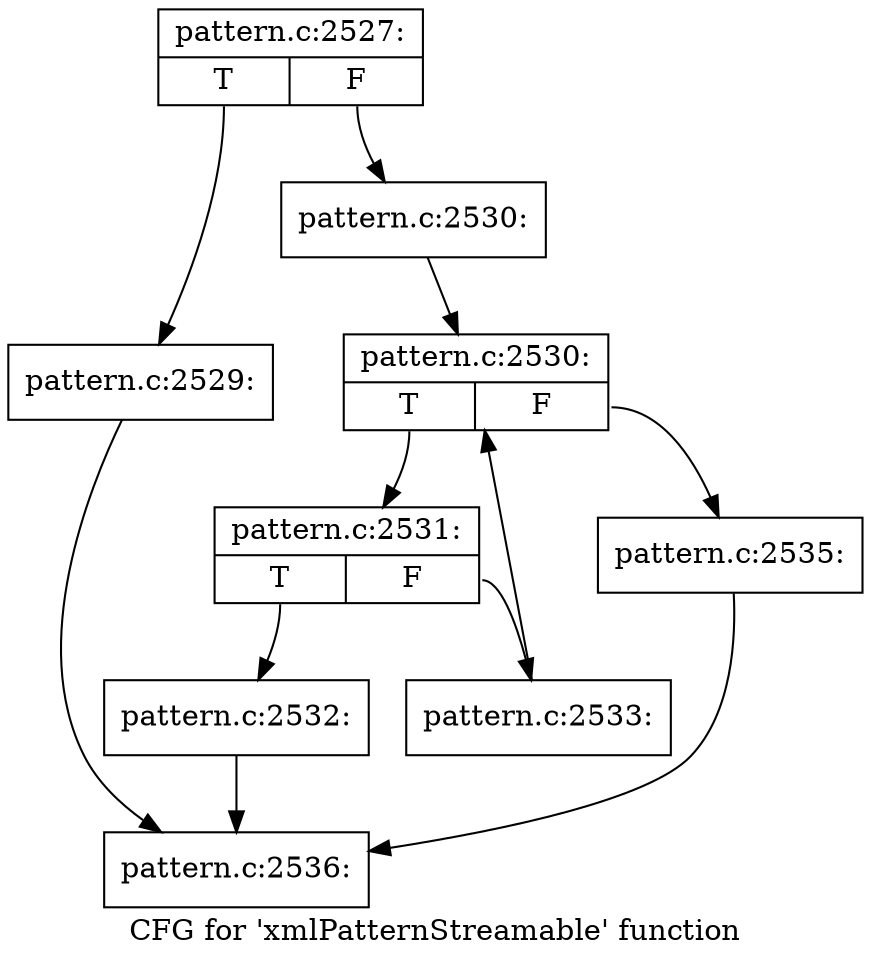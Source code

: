 digraph "CFG for 'xmlPatternStreamable' function" {
	label="CFG for 'xmlPatternStreamable' function";

	Node0x46473b0 [shape=record,label="{pattern.c:2527:|{<s0>T|<s1>F}}"];
	Node0x46473b0:s0 -> Node0x4634610;
	Node0x46473b0:s1 -> Node0x46346c0;
	Node0x4634610 [shape=record,label="{pattern.c:2529:}"];
	Node0x4634610 -> Node0x4634cb0;
	Node0x46346c0 [shape=record,label="{pattern.c:2530:}"];
	Node0x46346c0 -> Node0x4647330;
	Node0x4647330 [shape=record,label="{pattern.c:2530:|{<s0>T|<s1>F}}"];
	Node0x4647330:s0 -> Node0x4633fc0;
	Node0x4647330:s1 -> Node0x4633df0;
	Node0x4633fc0 [shape=record,label="{pattern.c:2531:|{<s0>T|<s1>F}}"];
	Node0x4633fc0:s0 -> Node0x46475f0;
	Node0x4633fc0:s1 -> Node0x464de90;
	Node0x46475f0 [shape=record,label="{pattern.c:2532:}"];
	Node0x46475f0 -> Node0x4634cb0;
	Node0x464de90 [shape=record,label="{pattern.c:2533:}"];
	Node0x464de90 -> Node0x4647330;
	Node0x4633df0 [shape=record,label="{pattern.c:2535:}"];
	Node0x4633df0 -> Node0x4634cb0;
	Node0x4634cb0 [shape=record,label="{pattern.c:2536:}"];
}
